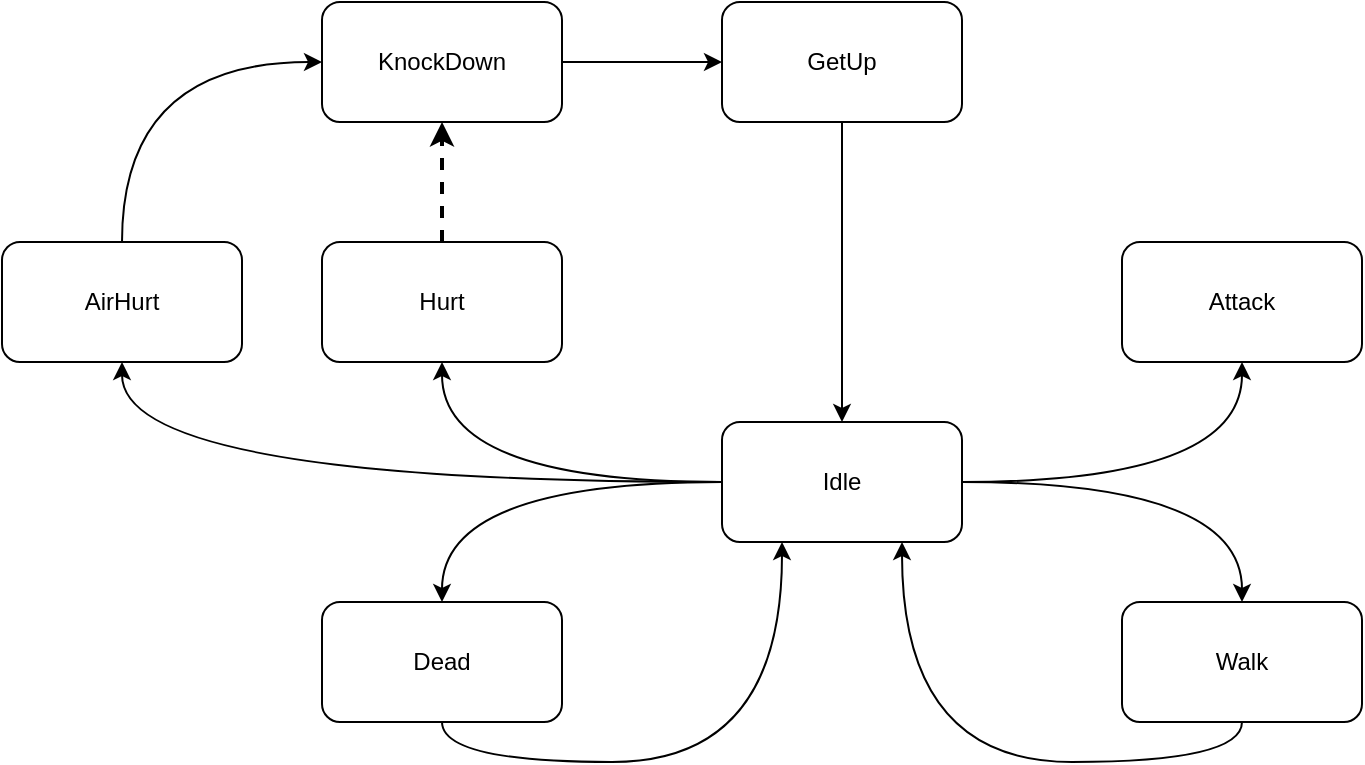 <mxfile version="10.7.5" type="github"><diagram id="uqMr_2xsAAUfdlhIPayV" name="第 1 页"><mxGraphModel dx="1599" dy="690" grid="1" gridSize="10" guides="1" tooltips="1" connect="1" arrows="1" fold="1" page="1" pageScale="1" pageWidth="850" pageHeight="1100" math="0" shadow="0"><root><mxCell id="0"/><mxCell id="1" parent="0"/><mxCell id="k_fVh8I35i_wIJlSCTvg-7" style="edgeStyle=orthogonalEdgeStyle;orthogonalLoop=1;jettySize=auto;html=1;entryX=0.5;entryY=1;entryDx=0;entryDy=0;curved=1;" edge="1" parent="1" source="xcoPkuAOQbvcJny8Zaiw-1" target="xcoPkuAOQbvcJny8Zaiw-3"><mxGeometry relative="1" as="geometry"/></mxCell><mxCell id="k_fVh8I35i_wIJlSCTvg-8" style="edgeStyle=orthogonalEdgeStyle;orthogonalLoop=1;jettySize=auto;html=1;curved=1;" edge="1" parent="1" source="xcoPkuAOQbvcJny8Zaiw-1" target="xcoPkuAOQbvcJny8Zaiw-2"><mxGeometry relative="1" as="geometry"/></mxCell><mxCell id="k_fVh8I35i_wIJlSCTvg-12" style="edgeStyle=orthogonalEdgeStyle;curved=1;jumpStyle=none;orthogonalLoop=1;jettySize=auto;html=1;entryX=0.5;entryY=1;entryDx=0;entryDy=0;strokeWidth=1;" edge="1" parent="1" source="xcoPkuAOQbvcJny8Zaiw-1" target="k_fVh8I35i_wIJlSCTvg-11"><mxGeometry relative="1" as="geometry"/></mxCell><mxCell id="xcoPkuAOQbvcJny8Zaiw-1" value="Idle" style="rounded=1;whiteSpace=wrap;html=1;" parent="1" vertex="1"><mxGeometry x="80" y="310" width="120" height="60" as="geometry"/></mxCell><mxCell id="k_fVh8I35i_wIJlSCTvg-9" style="edgeStyle=orthogonalEdgeStyle;curved=1;orthogonalLoop=1;jettySize=auto;html=1;entryX=0.75;entryY=1;entryDx=0;entryDy=0;exitX=0.5;exitY=1;exitDx=0;exitDy=0;" edge="1" parent="1" source="xcoPkuAOQbvcJny8Zaiw-2" target="xcoPkuAOQbvcJny8Zaiw-1"><mxGeometry relative="1" as="geometry"/></mxCell><mxCell id="xcoPkuAOQbvcJny8Zaiw-2" value="Walk" style="rounded=1;whiteSpace=wrap;html=1;" parent="1" vertex="1"><mxGeometry x="280" y="400" width="120" height="60" as="geometry"/></mxCell><mxCell id="xcoPkuAOQbvcJny8Zaiw-3" value="Attack" style="rounded=1;whiteSpace=wrap;html=1;" parent="1" vertex="1"><mxGeometry x="280" y="220" width="120" height="60" as="geometry"/></mxCell><mxCell id="xcoPkuAOQbvcJny8Zaiw-7" style="edgeStyle=orthogonalEdgeStyle;orthogonalLoop=1;jettySize=auto;html=1;entryX=0.5;entryY=1;entryDx=0;entryDy=0;rounded=0;jumpStyle=none;dashed=1;strokeWidth=2;" parent="1" source="xcoPkuAOQbvcJny8Zaiw-4" target="xcoPkuAOQbvcJny8Zaiw-6" edge="1"><mxGeometry relative="1" as="geometry"/></mxCell><mxCell id="xcoPkuAOQbvcJny8Zaiw-4" value="Hurt" style="rounded=1;whiteSpace=wrap;html=1;" parent="1" vertex="1"><mxGeometry x="-120" y="220" width="120" height="60" as="geometry"/></mxCell><mxCell id="k_fVh8I35i_wIJlSCTvg-10" style="edgeStyle=orthogonalEdgeStyle;curved=1;orthogonalLoop=1;jettySize=auto;html=1;exitX=0.5;exitY=1;exitDx=0;exitDy=0;entryX=0.25;entryY=1;entryDx=0;entryDy=0;" edge="1" parent="1" source="xcoPkuAOQbvcJny8Zaiw-5" target="xcoPkuAOQbvcJny8Zaiw-1"><mxGeometry relative="1" as="geometry"/></mxCell><mxCell id="xcoPkuAOQbvcJny8Zaiw-5" value="Dead" style="rounded=1;whiteSpace=wrap;html=1;" parent="1" vertex="1"><mxGeometry x="-120" y="400" width="120" height="60" as="geometry"/></mxCell><mxCell id="xcoPkuAOQbvcJny8Zaiw-9" style="edgeStyle=orthogonalEdgeStyle;rounded=0;orthogonalLoop=1;jettySize=auto;html=1;entryX=0;entryY=0.5;entryDx=0;entryDy=0;" parent="1" source="xcoPkuAOQbvcJny8Zaiw-6" target="xcoPkuAOQbvcJny8Zaiw-8" edge="1"><mxGeometry relative="1" as="geometry"/></mxCell><mxCell id="xcoPkuAOQbvcJny8Zaiw-6" value="KnockDown" style="rounded=1;whiteSpace=wrap;html=1;" parent="1" vertex="1"><mxGeometry x="-120" y="100" width="120" height="60" as="geometry"/></mxCell><mxCell id="k_fVh8I35i_wIJlSCTvg-14" style="edgeStyle=orthogonalEdgeStyle;curved=1;jumpStyle=none;orthogonalLoop=1;jettySize=auto;html=1;entryX=0.5;entryY=0;entryDx=0;entryDy=0;strokeWidth=1;" edge="1" parent="1" source="xcoPkuAOQbvcJny8Zaiw-8" target="xcoPkuAOQbvcJny8Zaiw-1"><mxGeometry relative="1" as="geometry"/></mxCell><mxCell id="xcoPkuAOQbvcJny8Zaiw-8" value="GetUp" style="rounded=1;whiteSpace=wrap;html=1;" parent="1" vertex="1"><mxGeometry x="80" y="100" width="120" height="60" as="geometry"/></mxCell><mxCell id="k_fVh8I35i_wIJlSCTvg-2" value="" style="edgeStyle=elbowEdgeStyle;elbow=vertical;endArrow=classic;html=1;exitX=0;exitY=0.5;exitDx=0;exitDy=0;entryX=0.5;entryY=1;entryDx=0;entryDy=0;curved=1;" edge="1" parent="1" source="xcoPkuAOQbvcJny8Zaiw-1" target="xcoPkuAOQbvcJny8Zaiw-4"><mxGeometry width="50" height="50" relative="1" as="geometry"><mxPoint x="-60" y="380" as="sourcePoint"/><mxPoint x="-10" y="330" as="targetPoint"/><Array as="points"><mxPoint x="10" y="340"/></Array></mxGeometry></mxCell><mxCell id="k_fVh8I35i_wIJlSCTvg-3" value="" style="edgeStyle=elbowEdgeStyle;elbow=vertical;endArrow=classic;html=1;entryX=0.5;entryY=0;entryDx=0;entryDy=0;curved=1;" edge="1" parent="1" target="xcoPkuAOQbvcJny8Zaiw-5"><mxGeometry width="50" height="50" relative="1" as="geometry"><mxPoint x="80" y="340" as="sourcePoint"/><mxPoint x="-50" y="290" as="targetPoint"/><Array as="points"><mxPoint x="10" y="340"/><mxPoint x="20" y="350"/></Array></mxGeometry></mxCell><mxCell id="k_fVh8I35i_wIJlSCTvg-13" style="edgeStyle=orthogonalEdgeStyle;curved=1;jumpStyle=none;orthogonalLoop=1;jettySize=auto;html=1;entryX=0;entryY=0.5;entryDx=0;entryDy=0;strokeWidth=1;exitX=0.5;exitY=0;exitDx=0;exitDy=0;" edge="1" parent="1" source="k_fVh8I35i_wIJlSCTvg-11" target="xcoPkuAOQbvcJny8Zaiw-6"><mxGeometry relative="1" as="geometry"/></mxCell><mxCell id="k_fVh8I35i_wIJlSCTvg-11" value="AirHurt" style="rounded=1;whiteSpace=wrap;html=1;" vertex="1" parent="1"><mxGeometry x="-280" y="220" width="120" height="60" as="geometry"/></mxCell></root></mxGraphModel></diagram></mxfile>